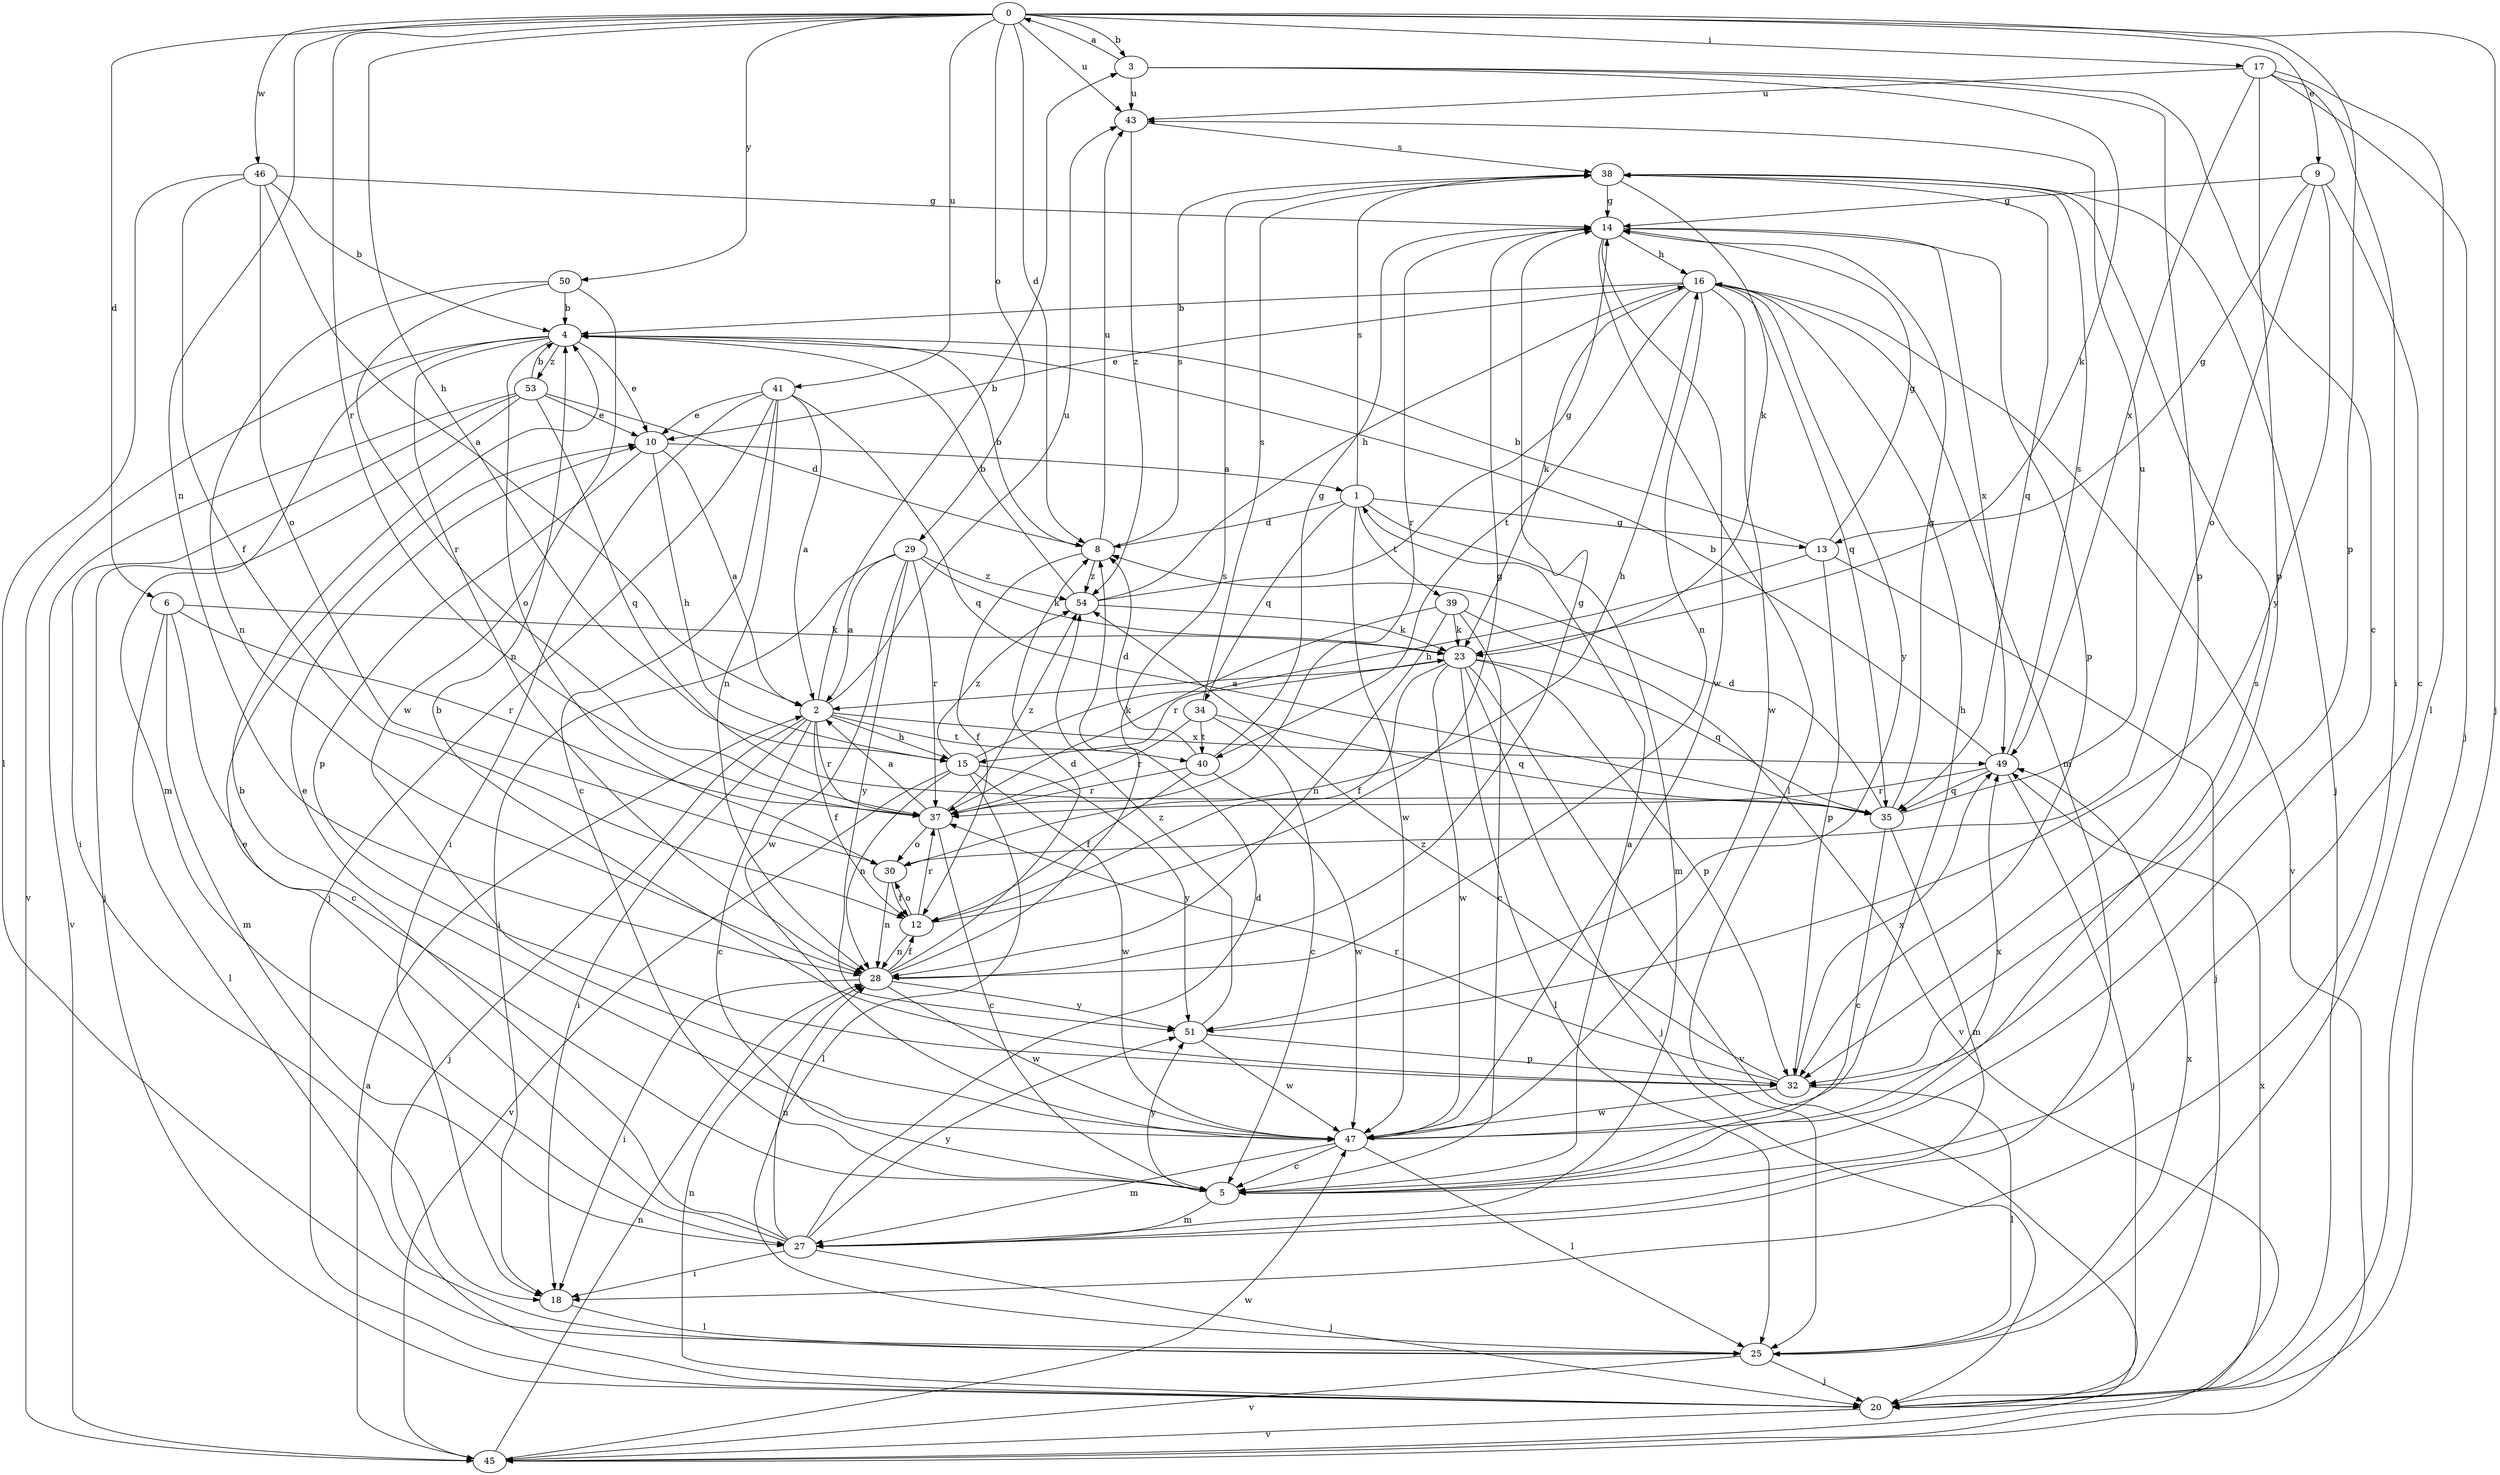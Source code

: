 strict digraph  {
0;
1;
2;
3;
4;
5;
6;
8;
9;
10;
12;
13;
14;
15;
16;
17;
18;
20;
23;
25;
27;
28;
29;
30;
32;
34;
35;
37;
38;
39;
40;
41;
43;
45;
46;
47;
49;
50;
51;
53;
54;
0 -> 3  [label=b];
0 -> 6  [label=d];
0 -> 8  [label=d];
0 -> 9  [label=e];
0 -> 15  [label=h];
0 -> 17  [label=i];
0 -> 20  [label=j];
0 -> 28  [label=n];
0 -> 29  [label=o];
0 -> 32  [label=p];
0 -> 37  [label=r];
0 -> 41  [label=u];
0 -> 43  [label=u];
0 -> 46  [label=w];
0 -> 50  [label=y];
1 -> 8  [label=d];
1 -> 13  [label=g];
1 -> 27  [label=m];
1 -> 34  [label=q];
1 -> 38  [label=s];
1 -> 39  [label=t];
1 -> 47  [label=w];
2 -> 3  [label=b];
2 -> 5  [label=c];
2 -> 12  [label=f];
2 -> 15  [label=h];
2 -> 18  [label=i];
2 -> 20  [label=j];
2 -> 37  [label=r];
2 -> 40  [label=t];
2 -> 43  [label=u];
2 -> 49  [label=x];
3 -> 0  [label=a];
3 -> 5  [label=c];
3 -> 23  [label=k];
3 -> 32  [label=p];
3 -> 43  [label=u];
4 -> 10  [label=e];
4 -> 27  [label=m];
4 -> 28  [label=n];
4 -> 30  [label=o];
4 -> 45  [label=v];
4 -> 53  [label=z];
5 -> 1  [label=a];
5 -> 27  [label=m];
5 -> 38  [label=s];
5 -> 51  [label=y];
6 -> 5  [label=c];
6 -> 23  [label=k];
6 -> 25  [label=l];
6 -> 27  [label=m];
6 -> 37  [label=r];
8 -> 4  [label=b];
8 -> 12  [label=f];
8 -> 38  [label=s];
8 -> 43  [label=u];
8 -> 54  [label=z];
9 -> 5  [label=c];
9 -> 13  [label=g];
9 -> 14  [label=g];
9 -> 30  [label=o];
9 -> 51  [label=y];
10 -> 1  [label=a];
10 -> 2  [label=a];
10 -> 15  [label=h];
10 -> 32  [label=p];
12 -> 14  [label=g];
12 -> 28  [label=n];
12 -> 30  [label=o];
12 -> 37  [label=r];
13 -> 4  [label=b];
13 -> 14  [label=g];
13 -> 15  [label=h];
13 -> 20  [label=j];
13 -> 32  [label=p];
14 -> 16  [label=h];
14 -> 25  [label=l];
14 -> 32  [label=p];
14 -> 37  [label=r];
14 -> 47  [label=w];
14 -> 49  [label=x];
15 -> 23  [label=k];
15 -> 25  [label=l];
15 -> 28  [label=n];
15 -> 45  [label=v];
15 -> 47  [label=w];
15 -> 51  [label=y];
15 -> 54  [label=z];
16 -> 4  [label=b];
16 -> 10  [label=e];
16 -> 23  [label=k];
16 -> 27  [label=m];
16 -> 28  [label=n];
16 -> 35  [label=q];
16 -> 40  [label=t];
16 -> 45  [label=v];
16 -> 47  [label=w];
16 -> 51  [label=y];
17 -> 18  [label=i];
17 -> 20  [label=j];
17 -> 25  [label=l];
17 -> 32  [label=p];
17 -> 43  [label=u];
17 -> 49  [label=x];
18 -> 25  [label=l];
20 -> 28  [label=n];
20 -> 45  [label=v];
20 -> 49  [label=x];
23 -> 2  [label=a];
23 -> 12  [label=f];
23 -> 20  [label=j];
23 -> 25  [label=l];
23 -> 32  [label=p];
23 -> 35  [label=q];
23 -> 45  [label=v];
23 -> 47  [label=w];
25 -> 20  [label=j];
25 -> 45  [label=v];
25 -> 49  [label=x];
27 -> 4  [label=b];
27 -> 8  [label=d];
27 -> 10  [label=e];
27 -> 18  [label=i];
27 -> 20  [label=j];
27 -> 28  [label=n];
27 -> 51  [label=y];
28 -> 8  [label=d];
28 -> 12  [label=f];
28 -> 14  [label=g];
28 -> 18  [label=i];
28 -> 38  [label=s];
28 -> 47  [label=w];
28 -> 51  [label=y];
29 -> 2  [label=a];
29 -> 18  [label=i];
29 -> 23  [label=k];
29 -> 37  [label=r];
29 -> 47  [label=w];
29 -> 51  [label=y];
29 -> 54  [label=z];
30 -> 12  [label=f];
30 -> 16  [label=h];
30 -> 28  [label=n];
32 -> 4  [label=b];
32 -> 25  [label=l];
32 -> 37  [label=r];
32 -> 47  [label=w];
32 -> 49  [label=x];
32 -> 54  [label=z];
34 -> 5  [label=c];
34 -> 35  [label=q];
34 -> 37  [label=r];
34 -> 38  [label=s];
34 -> 40  [label=t];
35 -> 5  [label=c];
35 -> 8  [label=d];
35 -> 14  [label=g];
35 -> 27  [label=m];
35 -> 43  [label=u];
37 -> 2  [label=a];
37 -> 5  [label=c];
37 -> 30  [label=o];
37 -> 54  [label=z];
38 -> 14  [label=g];
38 -> 20  [label=j];
38 -> 23  [label=k];
38 -> 35  [label=q];
39 -> 5  [label=c];
39 -> 23  [label=k];
39 -> 28  [label=n];
39 -> 37  [label=r];
39 -> 45  [label=v];
40 -> 8  [label=d];
40 -> 12  [label=f];
40 -> 14  [label=g];
40 -> 37  [label=r];
40 -> 47  [label=w];
41 -> 2  [label=a];
41 -> 5  [label=c];
41 -> 10  [label=e];
41 -> 18  [label=i];
41 -> 20  [label=j];
41 -> 28  [label=n];
41 -> 35  [label=q];
43 -> 38  [label=s];
43 -> 54  [label=z];
45 -> 2  [label=a];
45 -> 28  [label=n];
45 -> 47  [label=w];
46 -> 2  [label=a];
46 -> 4  [label=b];
46 -> 12  [label=f];
46 -> 14  [label=g];
46 -> 25  [label=l];
46 -> 30  [label=o];
47 -> 5  [label=c];
47 -> 10  [label=e];
47 -> 16  [label=h];
47 -> 25  [label=l];
47 -> 27  [label=m];
47 -> 49  [label=x];
49 -> 4  [label=b];
49 -> 20  [label=j];
49 -> 35  [label=q];
49 -> 37  [label=r];
49 -> 38  [label=s];
50 -> 4  [label=b];
50 -> 28  [label=n];
50 -> 37  [label=r];
50 -> 47  [label=w];
51 -> 32  [label=p];
51 -> 47  [label=w];
51 -> 54  [label=z];
53 -> 4  [label=b];
53 -> 8  [label=d];
53 -> 10  [label=e];
53 -> 18  [label=i];
53 -> 20  [label=j];
53 -> 35  [label=q];
53 -> 45  [label=v];
54 -> 4  [label=b];
54 -> 14  [label=g];
54 -> 16  [label=h];
54 -> 23  [label=k];
}

